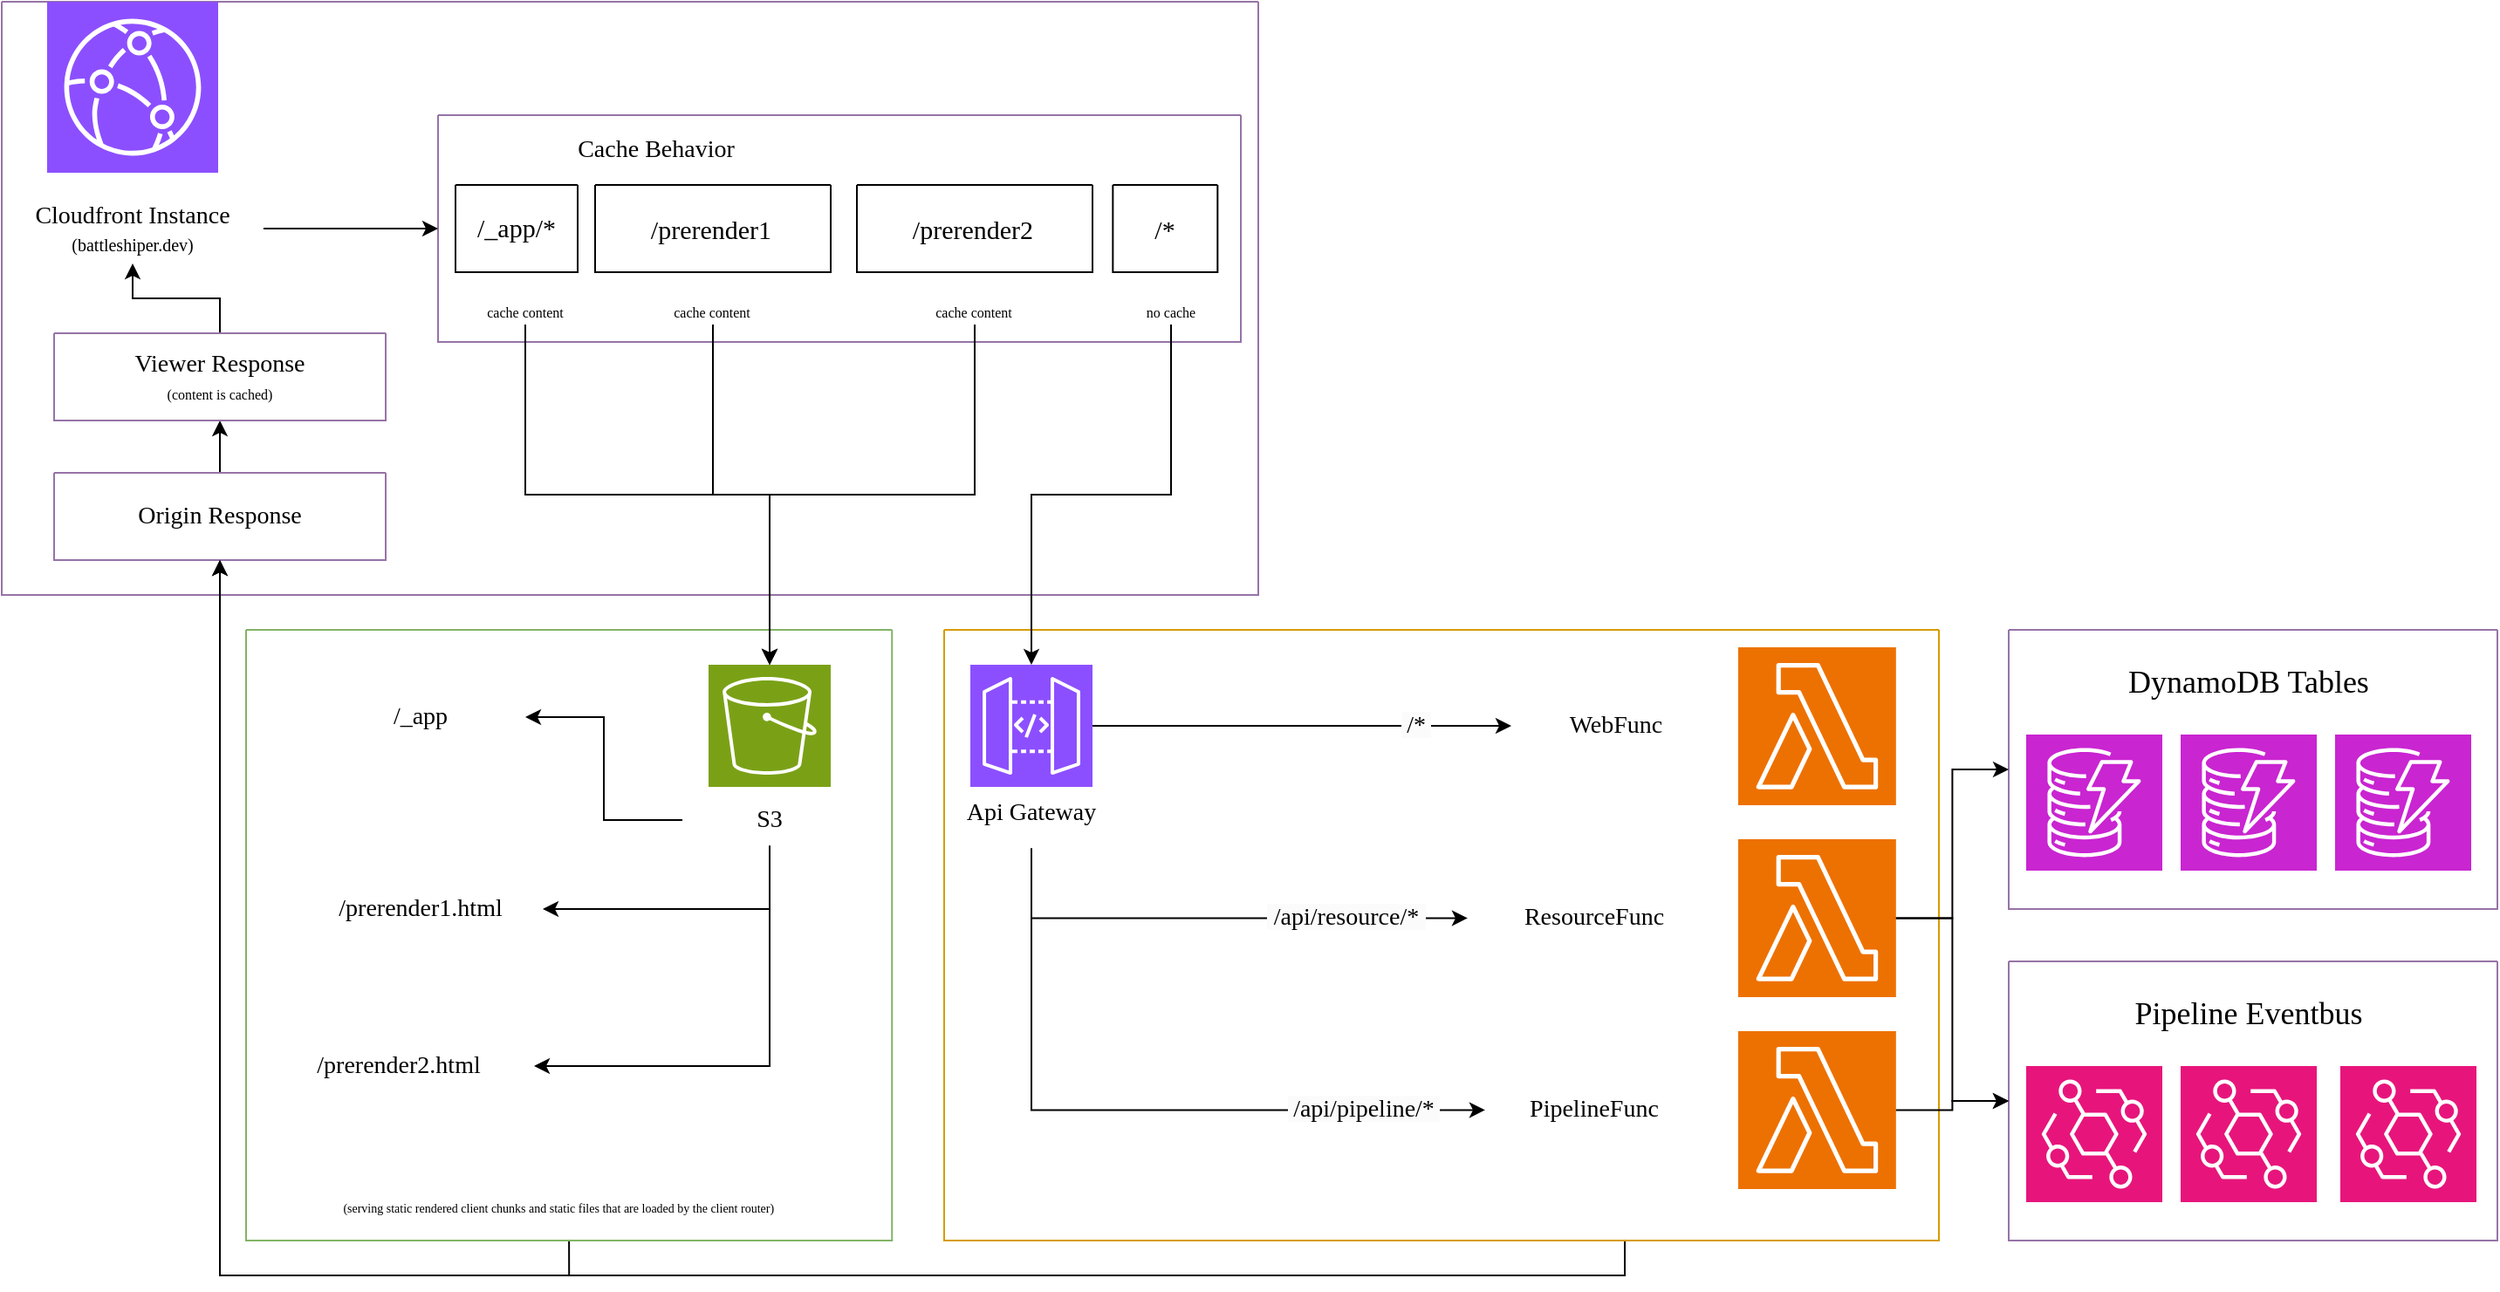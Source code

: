<mxfile version="24.7.14">
  <diagram name="Page-1" id="8k0LfulsbP0LD_TOezG8">
    <mxGraphModel dx="2049" dy="1131" grid="1" gridSize="10" guides="1" tooltips="1" connect="1" arrows="1" fold="1" page="1" pageScale="1" pageWidth="850" pageHeight="1100" math="0" shadow="0">
      <root>
        <mxCell id="0" />
        <mxCell id="1" parent="0" />
        <mxCell id="v-gS7a7K11FBZKyFHDLF-1" value="" style="swimlane;startSize=0;fontFamily=Ubuntu;fontSource=https%3A%2F%2Ffonts.googleapis.com%2Fcss%3Ffamily%3DUbuntu;fillColor=#e1d5e7;strokeColor=#9673a6;" vertex="1" parent="1">
          <mxGeometry x="80" y="170" width="720" height="340" as="geometry" />
        </mxCell>
        <mxCell id="v-gS7a7K11FBZKyFHDLF-2" value="" style="group;fontFamily=Ubuntu;fontSource=https%3A%2F%2Ffonts.googleapis.com%2Fcss%3Ffamily%3DUbuntu;" vertex="1" connectable="0" parent="v-gS7a7K11FBZKyFHDLF-1">
          <mxGeometry width="150" height="150" as="geometry" />
        </mxCell>
        <mxCell id="v-gS7a7K11FBZKyFHDLF-3" value="" style="sketch=0;points=[[0,0,0],[0.25,0,0],[0.5,0,0],[0.75,0,0],[1,0,0],[0,1,0],[0.25,1,0],[0.5,1,0],[0.75,1,0],[1,1,0],[0,0.25,0],[0,0.5,0],[0,0.75,0],[1,0.25,0],[1,0.5,0],[1,0.75,0]];outlineConnect=0;fontColor=#232F3E;fillColor=#8C4FFF;strokeColor=#ffffff;dashed=0;verticalLabelPosition=bottom;verticalAlign=top;align=center;html=1;fontSize=12;fontStyle=0;aspect=fixed;shape=mxgraph.aws4.resourceIcon;resIcon=mxgraph.aws4.cloudfront;fontFamily=Ubuntu;fontSource=https%3A%2F%2Ffonts.googleapis.com%2Fcss%3Ffamily%3DUbuntu;" vertex="1" parent="v-gS7a7K11FBZKyFHDLF-2">
          <mxGeometry x="26" width="98" height="98" as="geometry" />
        </mxCell>
        <mxCell id="v-gS7a7K11FBZKyFHDLF-4" value="&lt;font data-font-src=&quot;https://fonts.googleapis.com/css?family=Ubuntu&quot; style=&quot;font-size: 14px;&quot;&gt;Cloudfront Instance&lt;/font&gt;&lt;div&gt;&lt;font style=&quot;font-size: 10px;&quot;&gt;(battleshiper.dev)&lt;/font&gt;&lt;/div&gt;" style="text;html=1;align=center;verticalAlign=middle;whiteSpace=wrap;rounded=0;fontFamily=Ubuntu;fontSource=https%3A%2F%2Ffonts.googleapis.com%2Fcss%3Ffamily%3DUbuntu;" vertex="1" parent="v-gS7a7K11FBZKyFHDLF-2">
          <mxGeometry y="110" width="150" height="40" as="geometry" />
        </mxCell>
        <mxCell id="v-gS7a7K11FBZKyFHDLF-5" style="edgeStyle=orthogonalEdgeStyle;rounded=0;orthogonalLoop=1;jettySize=auto;html=1;entryX=0.5;entryY=1;entryDx=0;entryDy=0;fontFamily=Ubuntu;fontSource=https%3A%2F%2Ffonts.googleapis.com%2Fcss%3Ffamily%3DUbuntu;" edge="1" parent="v-gS7a7K11FBZKyFHDLF-1" source="v-gS7a7K11FBZKyFHDLF-6" target="v-gS7a7K11FBZKyFHDLF-9">
          <mxGeometry relative="1" as="geometry" />
        </mxCell>
        <mxCell id="v-gS7a7K11FBZKyFHDLF-6" value="" style="swimlane;startSize=0;fontFamily=Ubuntu;fontSource=https%3A%2F%2Ffonts.googleapis.com%2Fcss%3Ffamily%3DUbuntu;fillColor=#e1d5e7;strokeColor=#9673a6;" vertex="1" parent="v-gS7a7K11FBZKyFHDLF-1">
          <mxGeometry x="30" y="270" width="190" height="50" as="geometry" />
        </mxCell>
        <mxCell id="v-gS7a7K11FBZKyFHDLF-7" value="&lt;span style=&quot;font-size: 14px;&quot;&gt;Origin Response&lt;/span&gt;" style="text;html=1;align=center;verticalAlign=middle;whiteSpace=wrap;rounded=0;fontFamily=Ubuntu;fontSource=https%3A%2F%2Ffonts.googleapis.com%2Fcss%3Ffamily%3DUbuntu;" vertex="1" parent="v-gS7a7K11FBZKyFHDLF-6">
          <mxGeometry x="20" y="5" width="150" height="40" as="geometry" />
        </mxCell>
        <mxCell id="v-gS7a7K11FBZKyFHDLF-8" style="edgeStyle=orthogonalEdgeStyle;rounded=0;orthogonalLoop=1;jettySize=auto;html=1;entryX=0.5;entryY=1;entryDx=0;entryDy=0;fontFamily=Ubuntu;fontSource=https%3A%2F%2Ffonts.googleapis.com%2Fcss%3Ffamily%3DUbuntu;" edge="1" parent="v-gS7a7K11FBZKyFHDLF-1" source="v-gS7a7K11FBZKyFHDLF-9" target="v-gS7a7K11FBZKyFHDLF-4">
          <mxGeometry relative="1" as="geometry" />
        </mxCell>
        <mxCell id="v-gS7a7K11FBZKyFHDLF-9" value="" style="swimlane;startSize=0;fontFamily=Ubuntu;fontSource=https%3A%2F%2Ffonts.googleapis.com%2Fcss%3Ffamily%3DUbuntu;fillColor=#e1d5e7;strokeColor=#9673a6;" vertex="1" parent="v-gS7a7K11FBZKyFHDLF-1">
          <mxGeometry x="30" y="190" width="190" height="50" as="geometry" />
        </mxCell>
        <mxCell id="v-gS7a7K11FBZKyFHDLF-10" value="&lt;span style=&quot;font-size: 14px;&quot;&gt;Viewer Response&lt;/span&gt;&lt;br&gt;&lt;font style=&quot;font-size: 8px;&quot;&gt;(content is cached)&lt;/font&gt;" style="text;html=1;align=center;verticalAlign=middle;whiteSpace=wrap;rounded=0;fontFamily=Ubuntu;fontSource=https%3A%2F%2Ffonts.googleapis.com%2Fcss%3Ffamily%3DUbuntu;" vertex="1" parent="v-gS7a7K11FBZKyFHDLF-9">
          <mxGeometry x="20" y="5" width="150" height="40" as="geometry" />
        </mxCell>
        <mxCell id="v-gS7a7K11FBZKyFHDLF-11" value="" style="swimlane;startSize=0;fontFamily=Ubuntu;fontSource=https%3A%2F%2Ffonts.googleapis.com%2Fcss%3Ffamily%3DUbuntu;fillColor=#e1d5e7;strokeColor=#9673a6;" vertex="1" parent="v-gS7a7K11FBZKyFHDLF-1">
          <mxGeometry x="250" y="65" width="460" height="130" as="geometry" />
        </mxCell>
        <mxCell id="v-gS7a7K11FBZKyFHDLF-12" value="&lt;span style=&quot;font-size: 14px;&quot;&gt;Cache Behavior&lt;/span&gt;" style="text;html=1;align=center;verticalAlign=middle;whiteSpace=wrap;rounded=0;fontFamily=Ubuntu;fontSource=https%3A%2F%2Ffonts.googleapis.com%2Fcss%3Ffamily%3DUbuntu;" vertex="1" parent="v-gS7a7K11FBZKyFHDLF-11">
          <mxGeometry x="50" width="150" height="40" as="geometry" />
        </mxCell>
        <mxCell id="v-gS7a7K11FBZKyFHDLF-13" value="&lt;font style=&quot;font-size: 8px;&quot;&gt;no cache&lt;/font&gt;" style="text;html=1;align=center;verticalAlign=middle;whiteSpace=wrap;rounded=0;fontFamily=Ubuntu;fontSource=https%3A%2F%2Ffonts.googleapis.com%2Fcss%3Ffamily%3DUbuntu;fontSize=15;" vertex="1" parent="v-gS7a7K11FBZKyFHDLF-11">
          <mxGeometry x="388.89" y="100" width="62.22" height="20" as="geometry" />
        </mxCell>
        <mxCell id="v-gS7a7K11FBZKyFHDLF-14" value="" style="group;fontFamily=Ubuntu;fontSource=https%3A%2F%2Ffonts.googleapis.com%2Fcss%3Ffamily%3DUbuntu;" vertex="1" connectable="0" parent="v-gS7a7K11FBZKyFHDLF-11">
          <mxGeometry x="10" y="40" width="80" height="80" as="geometry" />
        </mxCell>
        <mxCell id="v-gS7a7K11FBZKyFHDLF-15" value="" style="group;fontFamily=Ubuntu;fontSource=https%3A%2F%2Ffonts.googleapis.com%2Fcss%3Ffamily%3DUbuntu;" vertex="1" connectable="0" parent="v-gS7a7K11FBZKyFHDLF-14">
          <mxGeometry width="80" height="50" as="geometry" />
        </mxCell>
        <mxCell id="v-gS7a7K11FBZKyFHDLF-16" value="" style="swimlane;startSize=0;fontFamily=Ubuntu;fontSource=https%3A%2F%2Ffonts.googleapis.com%2Fcss%3Ffamily%3DUbuntu;" vertex="1" parent="v-gS7a7K11FBZKyFHDLF-15">
          <mxGeometry width="70" height="50" as="geometry" />
        </mxCell>
        <mxCell id="v-gS7a7K11FBZKyFHDLF-17" value="&lt;font style=&quot;font-size: 15px;&quot;&gt;/_app/*&lt;/font&gt;" style="text;html=1;align=center;verticalAlign=middle;whiteSpace=wrap;rounded=0;fontFamily=Ubuntu;fontSource=https%3A%2F%2Ffonts.googleapis.com%2Fcss%3Ffamily%3DUbuntu;fontSize=15;" vertex="1" parent="v-gS7a7K11FBZKyFHDLF-16">
          <mxGeometry x="3.889" y="4" width="62.222" height="40" as="geometry" />
        </mxCell>
        <mxCell id="v-gS7a7K11FBZKyFHDLF-18" value="&lt;font style=&quot;font-size: 8px;&quot;&gt;cache content&lt;/font&gt;" style="text;html=1;align=center;verticalAlign=middle;whiteSpace=wrap;rounded=0;fontFamily=Ubuntu;fontSource=https%3A%2F%2Ffonts.googleapis.com%2Fcss%3Ffamily%3DUbuntu;fontSize=15;" vertex="1" parent="v-gS7a7K11FBZKyFHDLF-14">
          <mxGeometry x="8.89" y="60" width="62.22" height="20" as="geometry" />
        </mxCell>
        <mxCell id="v-gS7a7K11FBZKyFHDLF-19" value="" style="swimlane;startSize=0;fontFamily=Ubuntu;fontSource=https%3A%2F%2Ffonts.googleapis.com%2Fcss%3Ffamily%3DUbuntu;" vertex="1" parent="v-gS7a7K11FBZKyFHDLF-11">
          <mxGeometry x="90" y="40" width="135" height="50" as="geometry" />
        </mxCell>
        <mxCell id="v-gS7a7K11FBZKyFHDLF-20" value="&lt;font style=&quot;font-size: 15px;&quot;&gt;/prerender1&lt;/font&gt;" style="text;html=1;align=center;verticalAlign=middle;whiteSpace=wrap;rounded=0;fontFamily=Ubuntu;fontSource=https%3A%2F%2Ffonts.googleapis.com%2Fcss%3Ffamily%3DUbuntu;fontSize=15;" vertex="1" parent="v-gS7a7K11FBZKyFHDLF-19">
          <mxGeometry x="3.47" y="5" width="126.53" height="40" as="geometry" />
        </mxCell>
        <mxCell id="v-gS7a7K11FBZKyFHDLF-21" value="&lt;font style=&quot;font-size: 8px;&quot;&gt;cache content&lt;/font&gt;" style="text;html=1;align=center;verticalAlign=middle;whiteSpace=wrap;rounded=0;fontFamily=Ubuntu;fontSource=https%3A%2F%2Ffonts.googleapis.com%2Fcss%3Ffamily%3DUbuntu;fontSize=15;" vertex="1" parent="v-gS7a7K11FBZKyFHDLF-11">
          <mxGeometry x="126.39" y="100" width="62.22" height="20" as="geometry" />
        </mxCell>
        <mxCell id="v-gS7a7K11FBZKyFHDLF-22" value="" style="group;fontFamily=Ubuntu;fontSource=https%3A%2F%2Ffonts.googleapis.com%2Fcss%3Ffamily%3DUbuntu;" vertex="1" connectable="0" parent="v-gS7a7K11FBZKyFHDLF-11">
          <mxGeometry x="380" y="40" width="60" height="50" as="geometry" />
        </mxCell>
        <mxCell id="v-gS7a7K11FBZKyFHDLF-23" value="" style="swimlane;startSize=0;fontFamily=Ubuntu;fontSource=https%3A%2F%2Ffonts.googleapis.com%2Fcss%3Ffamily%3DUbuntu;" vertex="1" parent="v-gS7a7K11FBZKyFHDLF-22">
          <mxGeometry x="6.67" width="60" height="50" as="geometry" />
        </mxCell>
        <mxCell id="v-gS7a7K11FBZKyFHDLF-24" value="&lt;font style=&quot;font-size: 15px;&quot;&gt;/*&lt;/font&gt;" style="text;html=1;align=center;verticalAlign=middle;whiteSpace=wrap;rounded=0;fontFamily=Ubuntu;fontSource=https%3A%2F%2Ffonts.googleapis.com%2Fcss%3Ffamily%3DUbuntu;fontSize=15;" vertex="1" parent="v-gS7a7K11FBZKyFHDLF-22">
          <mxGeometry x="13.337" y="5" width="46.667" height="40" as="geometry" />
        </mxCell>
        <mxCell id="v-gS7a7K11FBZKyFHDLF-91" value="" style="swimlane;startSize=0;fontFamily=Ubuntu;fontSource=https%3A%2F%2Ffonts.googleapis.com%2Fcss%3Ffamily%3DUbuntu;" vertex="1" parent="v-gS7a7K11FBZKyFHDLF-11">
          <mxGeometry x="240" y="40" width="135" height="50" as="geometry" />
        </mxCell>
        <mxCell id="v-gS7a7K11FBZKyFHDLF-92" value="&lt;font style=&quot;font-size: 15px;&quot;&gt;/prerender2&lt;/font&gt;" style="text;html=1;align=center;verticalAlign=middle;whiteSpace=wrap;rounded=0;fontFamily=Ubuntu;fontSource=https%3A%2F%2Ffonts.googleapis.com%2Fcss%3Ffamily%3DUbuntu;fontSize=15;" vertex="1" parent="v-gS7a7K11FBZKyFHDLF-91">
          <mxGeometry x="3.47" y="5" width="126.53" height="40" as="geometry" />
        </mxCell>
        <mxCell id="v-gS7a7K11FBZKyFHDLF-93" value="&lt;font style=&quot;font-size: 8px;&quot;&gt;cache content&lt;/font&gt;" style="text;html=1;align=center;verticalAlign=middle;whiteSpace=wrap;rounded=0;fontFamily=Ubuntu;fontSource=https%3A%2F%2Ffonts.googleapis.com%2Fcss%3Ffamily%3DUbuntu;fontSize=15;" vertex="1" parent="v-gS7a7K11FBZKyFHDLF-11">
          <mxGeometry x="276.39" y="100" width="62.22" height="20" as="geometry" />
        </mxCell>
        <mxCell id="v-gS7a7K11FBZKyFHDLF-25" style="edgeStyle=orthogonalEdgeStyle;rounded=0;orthogonalLoop=1;jettySize=auto;html=1;entryX=0;entryY=0.5;entryDx=0;entryDy=0;" edge="1" parent="v-gS7a7K11FBZKyFHDLF-1" source="v-gS7a7K11FBZKyFHDLF-4" target="v-gS7a7K11FBZKyFHDLF-11">
          <mxGeometry relative="1" as="geometry" />
        </mxCell>
        <mxCell id="v-gS7a7K11FBZKyFHDLF-45" style="edgeStyle=orthogonalEdgeStyle;rounded=0;orthogonalLoop=1;jettySize=auto;html=1;entryX=0.5;entryY=1;entryDx=0;entryDy=0;exitX=0.5;exitY=1;exitDx=0;exitDy=0;fontFamily=Ubuntu;fontSource=https%3A%2F%2Ffonts.googleapis.com%2Fcss%3Ffamily%3DUbuntu;" edge="1" parent="1" source="v-gS7a7K11FBZKyFHDLF-46" target="v-gS7a7K11FBZKyFHDLF-6">
          <mxGeometry relative="1" as="geometry">
            <Array as="points">
              <mxPoint x="1010" y="900" />
              <mxPoint x="205" y="900" />
            </Array>
          </mxGeometry>
        </mxCell>
        <mxCell id="v-gS7a7K11FBZKyFHDLF-46" value="" style="swimlane;startSize=0;fontFamily=Ubuntu;fontSource=https%3A%2F%2Ffonts.googleapis.com%2Fcss%3Ffamily%3DUbuntu;fillColor=#ffe6cc;strokeColor=#d79b00;" vertex="1" parent="1">
          <mxGeometry x="620" y="530" width="570" height="350" as="geometry" />
        </mxCell>
        <mxCell id="v-gS7a7K11FBZKyFHDLF-47" value="" style="sketch=0;points=[[0,0,0],[0.25,0,0],[0.5,0,0],[0.75,0,0],[1,0,0],[0,1,0],[0.25,1,0],[0.5,1,0],[0.75,1,0],[1,1,0],[0,0.25,0],[0,0.5,0],[0,0.75,0],[1,0.25,0],[1,0.5,0],[1,0.75,0]];outlineConnect=0;fontColor=#232F3E;fillColor=#ED7100;strokeColor=#ffffff;dashed=0;verticalLabelPosition=bottom;verticalAlign=top;align=center;html=1;fontSize=12;fontStyle=0;aspect=fixed;shape=mxgraph.aws4.resourceIcon;resIcon=mxgraph.aws4.lambda;fontFamily=Ubuntu;fontSource=https%3A%2F%2Ffonts.googleapis.com%2Fcss%3Ffamily%3DUbuntu;" vertex="1" parent="v-gS7a7K11FBZKyFHDLF-46">
          <mxGeometry x="454.97" y="230" width="90.44" height="90.44" as="geometry" />
        </mxCell>
        <mxCell id="v-gS7a7K11FBZKyFHDLF-48" value="&lt;span style=&quot;font-size: 14px;&quot;&gt;WebFunc&lt;/span&gt;" style="text;html=1;align=center;verticalAlign=middle;whiteSpace=wrap;rounded=0;fontFamily=Ubuntu;fontSource=https%3A%2F%2Ffonts.googleapis.com%2Fcss%3Ffamily%3DUbuntu;" vertex="1" parent="v-gS7a7K11FBZKyFHDLF-46">
          <mxGeometry x="325" y="35" width="120" height="40" as="geometry" />
        </mxCell>
        <mxCell id="v-gS7a7K11FBZKyFHDLF-49" value="" style="sketch=0;points=[[0,0,0],[0.25,0,0],[0.5,0,0],[0.75,0,0],[1,0,0],[0,1,0],[0.25,1,0],[0.5,1,0],[0.75,1,0],[1,1,0],[0,0.25,0],[0,0.5,0],[0,0.75,0],[1,0.25,0],[1,0.5,0],[1,0.75,0]];outlineConnect=0;fontColor=#232F3E;fillColor=#ED7100;strokeColor=#ffffff;dashed=0;verticalLabelPosition=bottom;verticalAlign=top;align=center;html=1;fontSize=12;fontStyle=0;aspect=fixed;shape=mxgraph.aws4.resourceIcon;resIcon=mxgraph.aws4.lambda;fontFamily=Ubuntu;fontSource=https%3A%2F%2Ffonts.googleapis.com%2Fcss%3Ffamily%3DUbuntu;" vertex="1" parent="v-gS7a7K11FBZKyFHDLF-46">
          <mxGeometry x="454.97" y="120" width="90.44" height="90.44" as="geometry" />
        </mxCell>
        <mxCell id="v-gS7a7K11FBZKyFHDLF-50" value="&lt;span style=&quot;font-size: 14px;&quot;&gt;ResourceFunc&lt;/span&gt;" style="text;html=1;align=center;verticalAlign=middle;whiteSpace=wrap;rounded=0;fontFamily=Ubuntu;fontSource=https%3A%2F%2Ffonts.googleapis.com%2Fcss%3Ffamily%3DUbuntu;" vertex="1" parent="v-gS7a7K11FBZKyFHDLF-46">
          <mxGeometry x="299.97" y="145.22" width="145" height="40" as="geometry" />
        </mxCell>
        <mxCell id="v-gS7a7K11FBZKyFHDLF-61" value="" style="group;fontFamily=Ubuntu;fontSource=https%3A%2F%2Ffonts.googleapis.com%2Fcss%3Ffamily%3DUbuntu;" vertex="1" connectable="0" parent="v-gS7a7K11FBZKyFHDLF-46">
          <mxGeometry x="-5" y="10" width="110" height="115.22" as="geometry" />
        </mxCell>
        <mxCell id="v-gS7a7K11FBZKyFHDLF-62" value="&lt;span style=&quot;font-size: 14px;&quot;&gt;Api Gateway&lt;/span&gt;" style="text;html=1;align=center;verticalAlign=middle;whiteSpace=wrap;rounded=0;fontFamily=Ubuntu;fontSource=https%3A%2F%2Ffonts.googleapis.com%2Fcss%3Ffamily%3DUbuntu;" vertex="1" parent="v-gS7a7K11FBZKyFHDLF-61">
          <mxGeometry y="75.22" width="110" height="40" as="geometry" />
        </mxCell>
        <mxCell id="v-gS7a7K11FBZKyFHDLF-63" value="" style="sketch=0;points=[[0,0,0],[0.25,0,0],[0.5,0,0],[0.75,0,0],[1,0,0],[0,1,0],[0.25,1,0],[0.5,1,0],[0.75,1,0],[1,1,0],[0,0.25,0],[0,0.5,0],[0,0.75,0],[1,0.25,0],[1,0.5,0],[1,0.75,0]];outlineConnect=0;fontColor=#232F3E;fillColor=#8C4FFF;strokeColor=#ffffff;dashed=0;verticalLabelPosition=bottom;verticalAlign=top;align=center;html=1;fontSize=12;fontStyle=0;aspect=fixed;shape=mxgraph.aws4.resourceIcon;resIcon=mxgraph.aws4.api_gateway;" vertex="1" parent="v-gS7a7K11FBZKyFHDLF-61">
          <mxGeometry x="20" y="10" width="70" height="70" as="geometry" />
        </mxCell>
        <mxCell id="v-gS7a7K11FBZKyFHDLF-66" style="edgeStyle=orthogonalEdgeStyle;rounded=0;orthogonalLoop=1;jettySize=auto;html=1;entryX=0;entryY=0.5;entryDx=0;entryDy=0;fontFamily=Ubuntu;fontSource=https%3A%2F%2Ffonts.googleapis.com%2Fcss%3Ffamily%3DUbuntu;exitX=0.5;exitY=1;exitDx=0;exitDy=0;" edge="1" parent="v-gS7a7K11FBZKyFHDLF-46" source="v-gS7a7K11FBZKyFHDLF-62" target="v-gS7a7K11FBZKyFHDLF-50">
          <mxGeometry relative="1" as="geometry">
            <mxPoint x="105.5" y="264.8" as="sourcePoint" />
          </mxGeometry>
        </mxCell>
        <mxCell id="v-gS7a7K11FBZKyFHDLF-94" value="&lt;span style=&quot;font-family: Ubuntu; font-size: 14px; text-wrap: wrap; background-color: rgb(251, 251, 251);&quot;&gt;&amp;nbsp;/api/resource/*&amp;nbsp;&lt;/span&gt;" style="edgeLabel;html=1;align=center;verticalAlign=middle;resizable=0;points=[];" vertex="1" connectable="0" parent="v-gS7a7K11FBZKyFHDLF-66">
          <mxGeometry x="0.522" y="-3" relative="1" as="geometry">
            <mxPoint x="-1" y="-3" as="offset" />
          </mxGeometry>
        </mxCell>
        <mxCell id="v-gS7a7K11FBZKyFHDLF-67" style="edgeStyle=orthogonalEdgeStyle;rounded=0;orthogonalLoop=1;jettySize=auto;html=1;entryX=0;entryY=0.5;entryDx=0;entryDy=0;fontFamily=Ubuntu;fontSource=https%3A%2F%2Ffonts.googleapis.com%2Fcss%3Ffamily%3DUbuntu;exitX=1;exitY=0.5;exitDx=0;exitDy=0;exitPerimeter=0;" edge="1" parent="v-gS7a7K11FBZKyFHDLF-46" source="v-gS7a7K11FBZKyFHDLF-63" target="v-gS7a7K11FBZKyFHDLF-48">
          <mxGeometry relative="1" as="geometry">
            <Array as="points">
              <mxPoint x="250" y="55" />
              <mxPoint x="250" y="55" />
            </Array>
            <mxPoint x="105.5" y="264.8" as="sourcePoint" />
          </mxGeometry>
        </mxCell>
        <mxCell id="v-gS7a7K11FBZKyFHDLF-99" value="&lt;span style=&quot;font-family: Ubuntu; font-size: 14px; text-wrap: wrap; background-color: rgb(251, 251, 251);&quot;&gt;&amp;nbsp;/*&amp;nbsp;&lt;/span&gt;" style="edgeLabel;html=1;align=center;verticalAlign=middle;resizable=0;points=[];" vertex="1" connectable="0" parent="v-gS7a7K11FBZKyFHDLF-46">
          <mxGeometry x="269.999" y="54.998" as="geometry" />
        </mxCell>
        <mxCell id="v-gS7a7K11FBZKyFHDLF-105" value="" style="shape=image;verticalLabelPosition=bottom;labelBackgroundColor=default;verticalAlign=top;aspect=fixed;imageAspect=0;image=https://static-00.iconduck.com/assets.00/file-type-go-icon-256x123-1zcguckk.png;" vertex="1" parent="v-gS7a7K11FBZKyFHDLF-46">
          <mxGeometry x="501.86" y="180" width="63.35" height="30.44" as="geometry" />
        </mxCell>
        <mxCell id="v-gS7a7K11FBZKyFHDLF-106" value="" style="shape=image;verticalLabelPosition=bottom;labelBackgroundColor=default;verticalAlign=top;aspect=fixed;imageAspect=0;image=https://static-00.iconduck.com/assets.00/file-type-go-icon-256x123-1zcguckk.png;" vertex="1" parent="v-gS7a7K11FBZKyFHDLF-46">
          <mxGeometry x="501.86" y="290" width="63.35" height="30.44" as="geometry" />
        </mxCell>
        <mxCell id="v-gS7a7K11FBZKyFHDLF-51" value="" style="sketch=0;points=[[0,0,0],[0.25,0,0],[0.5,0,0],[0.75,0,0],[1,0,0],[0,1,0],[0.25,1,0],[0.5,1,0],[0.75,1,0],[1,1,0],[0,0.25,0],[0,0.5,0],[0,0.75,0],[1,0.25,0],[1,0.5,0],[1,0.75,0]];outlineConnect=0;fontColor=#232F3E;fillColor=#ED7100;strokeColor=#ffffff;dashed=0;verticalLabelPosition=bottom;verticalAlign=top;align=center;html=1;fontSize=12;fontStyle=0;aspect=fixed;shape=mxgraph.aws4.resourceIcon;resIcon=mxgraph.aws4.lambda;fontFamily=Ubuntu;fontSource=https%3A%2F%2Ffonts.googleapis.com%2Fcss%3Ffamily%3DUbuntu;" vertex="1" parent="v-gS7a7K11FBZKyFHDLF-46">
          <mxGeometry x="454.97" y="10" width="90.44" height="90.44" as="geometry" />
        </mxCell>
        <mxCell id="v-gS7a7K11FBZKyFHDLF-55" value="" style="shape=image;verticalLabelPosition=bottom;labelBackgroundColor=default;verticalAlign=top;aspect=fixed;imageAspect=0;image=https://kit.svelte.dev/_app/immutable/assets/svelte-kit-machine.D9RaRv8H.png;clipPath=inset(27.33% 15.67% 30.67% 25.33%);fontFamily=Ubuntu;fontSource=https%3A%2F%2Ffonts.googleapis.com%2Fcss%3Ffamily%3DUbuntu;" vertex="1" parent="v-gS7a7K11FBZKyFHDLF-46">
          <mxGeometry x="494.97" y="60.44" width="70.24" height="50" as="geometry" />
        </mxCell>
        <mxCell id="v-gS7a7K11FBZKyFHDLF-52" value="&lt;span style=&quot;font-size: 14px;&quot;&gt;PipelineFunc&lt;/span&gt;" style="text;html=1;align=center;verticalAlign=middle;whiteSpace=wrap;rounded=0;fontFamily=Ubuntu;fontSource=https%3A%2F%2Ffonts.googleapis.com%2Fcss%3Ffamily%3DUbuntu;" vertex="1" parent="v-gS7a7K11FBZKyFHDLF-46">
          <mxGeometry x="309.97" y="255.22" width="125" height="40" as="geometry" />
        </mxCell>
        <mxCell id="v-gS7a7K11FBZKyFHDLF-114" style="edgeStyle=orthogonalEdgeStyle;rounded=0;orthogonalLoop=1;jettySize=auto;html=1;entryX=0;entryY=0.5;entryDx=0;entryDy=0;exitX=0.5;exitY=1;exitDx=0;exitDy=0;" edge="1" parent="v-gS7a7K11FBZKyFHDLF-46" source="v-gS7a7K11FBZKyFHDLF-62" target="v-gS7a7K11FBZKyFHDLF-52">
          <mxGeometry relative="1" as="geometry" />
        </mxCell>
        <mxCell id="v-gS7a7K11FBZKyFHDLF-115" value="&lt;span style=&quot;font-family: Ubuntu; font-size: 14px; text-wrap: wrap; background-color: rgb(251, 251, 251);&quot;&gt;&amp;nbsp;/api/pipeline/*&amp;nbsp;&lt;/span&gt;" style="edgeLabel;html=1;align=center;verticalAlign=middle;resizable=0;points=[];" vertex="1" connectable="0" parent="v-gS7a7K11FBZKyFHDLF-46">
          <mxGeometry x="240.002" y="275.222" as="geometry" />
        </mxCell>
        <mxCell id="v-gS7a7K11FBZKyFHDLF-69" style="edgeStyle=orthogonalEdgeStyle;rounded=0;orthogonalLoop=1;jettySize=auto;html=1;entryX=0.5;entryY=1;entryDx=0;entryDy=0;exitX=0.5;exitY=1;exitDx=0;exitDy=0;fontFamily=Ubuntu;fontSource=https%3A%2F%2Ffonts.googleapis.com%2Fcss%3Ffamily%3DUbuntu;" edge="1" parent="1" source="v-gS7a7K11FBZKyFHDLF-70" target="v-gS7a7K11FBZKyFHDLF-6">
          <mxGeometry relative="1" as="geometry">
            <Array as="points">
              <mxPoint x="405" y="900" />
              <mxPoint x="205" y="900" />
            </Array>
          </mxGeometry>
        </mxCell>
        <mxCell id="v-gS7a7K11FBZKyFHDLF-70" value="" style="swimlane;startSize=0;fontFamily=Ubuntu;fontSource=https%3A%2F%2Ffonts.googleapis.com%2Fcss%3Ffamily%3DUbuntu;fillColor=#d5e8d4;strokeColor=#82b366;" vertex="1" parent="1">
          <mxGeometry x="220" y="530" width="370.12" height="350" as="geometry" />
        </mxCell>
        <mxCell id="v-gS7a7K11FBZKyFHDLF-71" value="" style="group;fontFamily=Ubuntu;fontSource=https%3A%2F%2Ffonts.googleapis.com%2Fcss%3Ffamily%3DUbuntu;" vertex="1" connectable="0" parent="v-gS7a7K11FBZKyFHDLF-70">
          <mxGeometry x="250" y="10" width="100" height="113.78" as="geometry" />
        </mxCell>
        <mxCell id="v-gS7a7K11FBZKyFHDLF-72" value="" style="sketch=0;points=[[0,0,0],[0.25,0,0],[0.5,0,0],[0.75,0,0],[1,0,0],[0,1,0],[0.25,1,0],[0.5,1,0],[0.75,1,0],[1,1,0],[0,0.25,0],[0,0.5,0],[0,0.75,0],[1,0.25,0],[1,0.5,0],[1,0.75,0]];outlineConnect=0;fontColor=#232F3E;fillColor=#7AA116;strokeColor=#ffffff;dashed=0;verticalLabelPosition=bottom;verticalAlign=top;align=center;html=1;fontSize=12;fontStyle=0;aspect=fixed;shape=mxgraph.aws4.resourceIcon;resIcon=mxgraph.aws4.s3;fontFamily=Ubuntu;fontSource=https%3A%2F%2Ffonts.googleapis.com%2Fcss%3Ffamily%3DUbuntu;" vertex="1" parent="v-gS7a7K11FBZKyFHDLF-71">
          <mxGeometry x="15" y="10" width="70" height="70" as="geometry" />
        </mxCell>
        <mxCell id="v-gS7a7K11FBZKyFHDLF-73" value="&lt;span style=&quot;font-size: 14px;&quot;&gt;S3&lt;/span&gt;" style="text;html=1;align=center;verticalAlign=middle;whiteSpace=wrap;rounded=0;fontFamily=Ubuntu;fontSource=https%3A%2F%2Ffonts.googleapis.com%2Fcss%3Ffamily%3DUbuntu;" vertex="1" parent="v-gS7a7K11FBZKyFHDLF-71">
          <mxGeometry y="84.22" width="100" height="29.56" as="geometry" />
        </mxCell>
        <mxCell id="v-gS7a7K11FBZKyFHDLF-74" value="&lt;span style=&quot;font-size: 14px;&quot;&gt;/prerender1.html&lt;/span&gt;" style="text;html=1;align=center;verticalAlign=middle;whiteSpace=wrap;rounded=0;fontFamily=Ubuntu;fontSource=https%3A%2F%2Ffonts.googleapis.com%2Fcss%3Ffamily%3DUbuntu;" vertex="1" parent="v-gS7a7K11FBZKyFHDLF-70">
          <mxGeometry x="30" y="140" width="140" height="40" as="geometry" />
        </mxCell>
        <mxCell id="v-gS7a7K11FBZKyFHDLF-75" value="&lt;span style=&quot;font-size: 14px;&quot;&gt;/prerender2.html&lt;/span&gt;" style="text;html=1;align=center;verticalAlign=middle;whiteSpace=wrap;rounded=0;fontFamily=Ubuntu;fontSource=https%3A%2F%2Ffonts.googleapis.com%2Fcss%3Ffamily%3DUbuntu;" vertex="1" parent="v-gS7a7K11FBZKyFHDLF-70">
          <mxGeometry x="10" y="230" width="155" height="40" as="geometry" />
        </mxCell>
        <mxCell id="v-gS7a7K11FBZKyFHDLF-76" value="&lt;span style=&quot;font-size: 14px;&quot;&gt;/&lt;/span&gt;&lt;span style=&quot;font-size: 14px;&quot;&gt;_app&lt;/span&gt;" style="text;html=1;align=center;verticalAlign=middle;whiteSpace=wrap;rounded=0;fontFamily=Ubuntu;fontSource=https%3A%2F%2Ffonts.googleapis.com%2Fcss%3Ffamily%3DUbuntu;" vertex="1" parent="v-gS7a7K11FBZKyFHDLF-70">
          <mxGeometry x="40" y="30" width="120" height="40" as="geometry" />
        </mxCell>
        <mxCell id="v-gS7a7K11FBZKyFHDLF-77" style="edgeStyle=orthogonalEdgeStyle;rounded=0;orthogonalLoop=1;jettySize=auto;html=1;entryX=1;entryY=0.5;entryDx=0;entryDy=0;exitX=0.5;exitY=1;exitDx=0;exitDy=0;fontFamily=Ubuntu;fontSource=https%3A%2F%2Ffonts.googleapis.com%2Fcss%3Ffamily%3DUbuntu;" edge="1" parent="v-gS7a7K11FBZKyFHDLF-70" source="v-gS7a7K11FBZKyFHDLF-73" target="v-gS7a7K11FBZKyFHDLF-74">
          <mxGeometry relative="1" as="geometry" />
        </mxCell>
        <mxCell id="v-gS7a7K11FBZKyFHDLF-78" style="edgeStyle=orthogonalEdgeStyle;rounded=0;orthogonalLoop=1;jettySize=auto;html=1;entryX=1;entryY=0.5;entryDx=0;entryDy=0;exitX=0.5;exitY=1;exitDx=0;exitDy=0;fontFamily=Ubuntu;fontSource=https%3A%2F%2Ffonts.googleapis.com%2Fcss%3Ffamily%3DUbuntu;" edge="1" parent="v-gS7a7K11FBZKyFHDLF-70" source="v-gS7a7K11FBZKyFHDLF-73" target="v-gS7a7K11FBZKyFHDLF-75">
          <mxGeometry relative="1" as="geometry" />
        </mxCell>
        <mxCell id="v-gS7a7K11FBZKyFHDLF-79" style="edgeStyle=orthogonalEdgeStyle;rounded=0;orthogonalLoop=1;jettySize=auto;html=1;entryX=1;entryY=0.5;entryDx=0;entryDy=0;fontFamily=Ubuntu;fontSource=https%3A%2F%2Ffonts.googleapis.com%2Fcss%3Ffamily%3DUbuntu;" edge="1" parent="v-gS7a7K11FBZKyFHDLF-70" source="v-gS7a7K11FBZKyFHDLF-73" target="v-gS7a7K11FBZKyFHDLF-76">
          <mxGeometry relative="1" as="geometry" />
        </mxCell>
        <mxCell id="v-gS7a7K11FBZKyFHDLF-80" value="&lt;font style=&quot;font-size: 7px;&quot;&gt;(serving static rendered &lt;/font&gt;&lt;span style=&quot;font-size: 7px; background-color: initial;&quot;&gt;client chunks and static files that are loaded by the client router)&amp;nbsp;&lt;/span&gt;" style="text;html=1;align=center;verticalAlign=middle;whiteSpace=wrap;rounded=0;fontFamily=Ubuntu;fontSource=https%3A%2F%2Ffonts.googleapis.com%2Fcss%3Ffamily%3DUbuntu;" vertex="1" parent="v-gS7a7K11FBZKyFHDLF-70">
          <mxGeometry x="-10.12" y="320" width="380.24" height="20" as="geometry" />
        </mxCell>
        <mxCell id="v-gS7a7K11FBZKyFHDLF-109" style="edgeStyle=orthogonalEdgeStyle;rounded=0;orthogonalLoop=1;jettySize=auto;html=1;entryX=0.5;entryY=0;entryDx=0;entryDy=0;entryPerimeter=0;exitX=0.5;exitY=1;exitDx=0;exitDy=0;" edge="1" parent="1" source="v-gS7a7K11FBZKyFHDLF-13" target="v-gS7a7K11FBZKyFHDLF-63">
          <mxGeometry relative="1" as="geometry" />
        </mxCell>
        <mxCell id="v-gS7a7K11FBZKyFHDLF-110" style="edgeStyle=orthogonalEdgeStyle;rounded=0;orthogonalLoop=1;jettySize=auto;html=1;entryX=0.5;entryY=0;entryDx=0;entryDy=0;entryPerimeter=0;exitX=0.5;exitY=1;exitDx=0;exitDy=0;" edge="1" parent="1" source="v-gS7a7K11FBZKyFHDLF-93" target="v-gS7a7K11FBZKyFHDLF-72">
          <mxGeometry relative="1" as="geometry" />
        </mxCell>
        <mxCell id="v-gS7a7K11FBZKyFHDLF-111" style="edgeStyle=orthogonalEdgeStyle;rounded=0;orthogonalLoop=1;jettySize=auto;html=1;entryX=0.5;entryY=0;entryDx=0;entryDy=0;entryPerimeter=0;" edge="1" parent="1" source="v-gS7a7K11FBZKyFHDLF-21" target="v-gS7a7K11FBZKyFHDLF-72">
          <mxGeometry relative="1" as="geometry" />
        </mxCell>
        <mxCell id="v-gS7a7K11FBZKyFHDLF-112" style="edgeStyle=orthogonalEdgeStyle;rounded=0;orthogonalLoop=1;jettySize=auto;html=1;entryX=0.5;entryY=0;entryDx=0;entryDy=0;entryPerimeter=0;exitX=0.5;exitY=1;exitDx=0;exitDy=0;" edge="1" parent="1" source="v-gS7a7K11FBZKyFHDLF-18" target="v-gS7a7K11FBZKyFHDLF-72">
          <mxGeometry relative="1" as="geometry" />
        </mxCell>
        <mxCell id="v-gS7a7K11FBZKyFHDLF-116" value="" style="swimlane;startSize=0;fontFamily=Ubuntu;fontSource=https%3A%2F%2Ffonts.googleapis.com%2Fcss%3Ffamily%3DUbuntu;fillColor=#e1d5e7;strokeColor=#9673a6;" vertex="1" parent="1">
          <mxGeometry x="1230" y="530" width="280" height="160" as="geometry" />
        </mxCell>
        <mxCell id="v-gS7a7K11FBZKyFHDLF-117" value="DynamoDB Tables" style="text;html=1;align=center;verticalAlign=middle;whiteSpace=wrap;rounded=0;fontFamily=Ubuntu;fontSource=https%3A%2F%2Ffonts.googleapis.com%2Fcss%3Ffamily%3DUbuntu;fontSize=18;" vertex="1" parent="v-gS7a7K11FBZKyFHDLF-116">
          <mxGeometry x="10" y="10" width="255" height="40" as="geometry" />
        </mxCell>
        <mxCell id="v-gS7a7K11FBZKyFHDLF-119" value="" style="sketch=0;points=[[0,0,0],[0.25,0,0],[0.5,0,0],[0.75,0,0],[1,0,0],[0,1,0],[0.25,1,0],[0.5,1,0],[0.75,1,0],[1,1,0],[0,0.25,0],[0,0.5,0],[0,0.75,0],[1,0.25,0],[1,0.5,0],[1,0.75,0]];outlineConnect=0;fontColor=#232F3E;fillColor=#C925D1;strokeColor=#ffffff;dashed=0;verticalLabelPosition=bottom;verticalAlign=top;align=center;html=1;fontSize=12;fontStyle=0;aspect=fixed;shape=mxgraph.aws4.resourceIcon;resIcon=mxgraph.aws4.dynamodb;" vertex="1" parent="v-gS7a7K11FBZKyFHDLF-116">
          <mxGeometry x="98.5" y="60" width="78" height="78" as="geometry" />
        </mxCell>
        <mxCell id="v-gS7a7K11FBZKyFHDLF-122" value="" style="sketch=0;points=[[0,0,0],[0.25,0,0],[0.5,0,0],[0.75,0,0],[1,0,0],[0,1,0],[0.25,1,0],[0.5,1,0],[0.75,1,0],[1,1,0],[0,0.25,0],[0,0.5,0],[0,0.75,0],[1,0.25,0],[1,0.5,0],[1,0.75,0]];outlineConnect=0;fontColor=#232F3E;fillColor=#C925D1;strokeColor=#ffffff;dashed=0;verticalLabelPosition=bottom;verticalAlign=top;align=center;html=1;fontSize=12;fontStyle=0;aspect=fixed;shape=mxgraph.aws4.resourceIcon;resIcon=mxgraph.aws4.dynamodb;" vertex="1" parent="v-gS7a7K11FBZKyFHDLF-116">
          <mxGeometry x="187" y="60" width="78" height="78" as="geometry" />
        </mxCell>
        <mxCell id="v-gS7a7K11FBZKyFHDLF-123" value="" style="sketch=0;points=[[0,0,0],[0.25,0,0],[0.5,0,0],[0.75,0,0],[1,0,0],[0,1,0],[0.25,1,0],[0.5,1,0],[0.75,1,0],[1,1,0],[0,0.25,0],[0,0.5,0],[0,0.75,0],[1,0.25,0],[1,0.5,0],[1,0.75,0]];outlineConnect=0;fontColor=#232F3E;fillColor=#C925D1;strokeColor=#ffffff;dashed=0;verticalLabelPosition=bottom;verticalAlign=top;align=center;html=1;fontSize=12;fontStyle=0;aspect=fixed;shape=mxgraph.aws4.resourceIcon;resIcon=mxgraph.aws4.dynamodb;" vertex="1" parent="v-gS7a7K11FBZKyFHDLF-116">
          <mxGeometry x="10" y="60" width="78" height="78" as="geometry" />
        </mxCell>
        <mxCell id="v-gS7a7K11FBZKyFHDLF-124" value="" style="swimlane;startSize=0;fontFamily=Ubuntu;fontSource=https%3A%2F%2Ffonts.googleapis.com%2Fcss%3Ffamily%3DUbuntu;fillColor=#e1d5e7;strokeColor=#9673a6;" vertex="1" parent="1">
          <mxGeometry x="1230" y="720" width="280" height="160" as="geometry" />
        </mxCell>
        <mxCell id="v-gS7a7K11FBZKyFHDLF-125" value="Pipeline Eventbus" style="text;html=1;align=center;verticalAlign=middle;whiteSpace=wrap;rounded=0;fontFamily=Ubuntu;fontSource=https%3A%2F%2Ffonts.googleapis.com%2Fcss%3Ffamily%3DUbuntu;fontSize=18;" vertex="1" parent="v-gS7a7K11FBZKyFHDLF-124">
          <mxGeometry x="10" y="10" width="255" height="40" as="geometry" />
        </mxCell>
        <mxCell id="v-gS7a7K11FBZKyFHDLF-120" value="" style="sketch=0;points=[[0,0,0],[0.25,0,0],[0.5,0,0],[0.75,0,0],[1,0,0],[0,1,0],[0.25,1,0],[0.5,1,0],[0.75,1,0],[1,1,0],[0,0.25,0],[0,0.5,0],[0,0.75,0],[1,0.25,0],[1,0.5,0],[1,0.75,0]];outlineConnect=0;fontColor=#232F3E;fillColor=#E7157B;strokeColor=#ffffff;dashed=0;verticalLabelPosition=bottom;verticalAlign=top;align=center;html=1;fontSize=12;fontStyle=0;aspect=fixed;shape=mxgraph.aws4.resourceIcon;resIcon=mxgraph.aws4.eventbridge;" vertex="1" parent="v-gS7a7K11FBZKyFHDLF-124">
          <mxGeometry x="10" y="60" width="78" height="78" as="geometry" />
        </mxCell>
        <mxCell id="v-gS7a7K11FBZKyFHDLF-129" value="" style="sketch=0;points=[[0,0,0],[0.25,0,0],[0.5,0,0],[0.75,0,0],[1,0,0],[0,1,0],[0.25,1,0],[0.5,1,0],[0.75,1,0],[1,1,0],[0,0.25,0],[0,0.5,0],[0,0.75,0],[1,0.25,0],[1,0.5,0],[1,0.75,0]];outlineConnect=0;fontColor=#232F3E;fillColor=#E7157B;strokeColor=#ffffff;dashed=0;verticalLabelPosition=bottom;verticalAlign=top;align=center;html=1;fontSize=12;fontStyle=0;aspect=fixed;shape=mxgraph.aws4.resourceIcon;resIcon=mxgraph.aws4.eventbridge;" vertex="1" parent="v-gS7a7K11FBZKyFHDLF-124">
          <mxGeometry x="98.5" y="60" width="78" height="78" as="geometry" />
        </mxCell>
        <mxCell id="v-gS7a7K11FBZKyFHDLF-130" value="" style="sketch=0;points=[[0,0,0],[0.25,0,0],[0.5,0,0],[0.75,0,0],[1,0,0],[0,1,0],[0.25,1,0],[0.5,1,0],[0.75,1,0],[1,1,0],[0,0.25,0],[0,0.5,0],[0,0.75,0],[1,0.25,0],[1,0.5,0],[1,0.75,0]];outlineConnect=0;fontColor=#232F3E;fillColor=#E7157B;strokeColor=#ffffff;dashed=0;verticalLabelPosition=bottom;verticalAlign=top;align=center;html=1;fontSize=12;fontStyle=0;aspect=fixed;shape=mxgraph.aws4.resourceIcon;resIcon=mxgraph.aws4.eventbridge;" vertex="1" parent="v-gS7a7K11FBZKyFHDLF-124">
          <mxGeometry x="190" y="60" width="78" height="78" as="geometry" />
        </mxCell>
        <mxCell id="v-gS7a7K11FBZKyFHDLF-131" style="edgeStyle=orthogonalEdgeStyle;rounded=0;orthogonalLoop=1;jettySize=auto;html=1;entryX=0;entryY=0.5;entryDx=0;entryDy=0;" edge="1" parent="1" source="v-gS7a7K11FBZKyFHDLF-49" target="v-gS7a7K11FBZKyFHDLF-116">
          <mxGeometry relative="1" as="geometry" />
        </mxCell>
        <mxCell id="v-gS7a7K11FBZKyFHDLF-132" style="edgeStyle=orthogonalEdgeStyle;rounded=0;orthogonalLoop=1;jettySize=auto;html=1;entryX=0;entryY=0.5;entryDx=0;entryDy=0;" edge="1" parent="1" source="v-gS7a7K11FBZKyFHDLF-49" target="v-gS7a7K11FBZKyFHDLF-124">
          <mxGeometry relative="1" as="geometry" />
        </mxCell>
        <mxCell id="v-gS7a7K11FBZKyFHDLF-133" style="edgeStyle=orthogonalEdgeStyle;rounded=0;orthogonalLoop=1;jettySize=auto;html=1;entryX=0;entryY=0.5;entryDx=0;entryDy=0;exitX=1;exitY=0.5;exitDx=0;exitDy=0;exitPerimeter=0;" edge="1" parent="1" source="v-gS7a7K11FBZKyFHDLF-47" target="v-gS7a7K11FBZKyFHDLF-124">
          <mxGeometry relative="1" as="geometry" />
        </mxCell>
      </root>
    </mxGraphModel>
  </diagram>
</mxfile>

